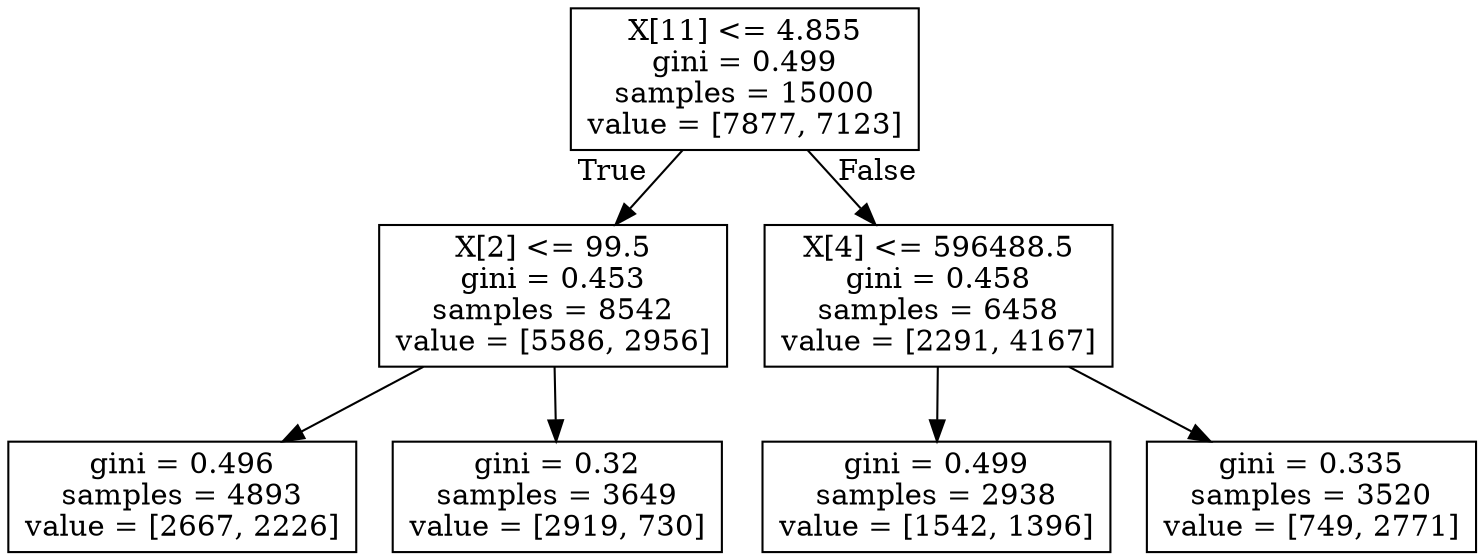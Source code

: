 digraph Tree {
node [shape=box] ;
0 [label="X[11] <= 4.855\ngini = 0.499\nsamples = 15000\nvalue = [7877, 7123]"] ;
1 [label="X[2] <= 99.5\ngini = 0.453\nsamples = 8542\nvalue = [5586, 2956]"] ;
0 -> 1 [labeldistance=2.5, labelangle=45, headlabel="True"] ;
2 [label="gini = 0.496\nsamples = 4893\nvalue = [2667, 2226]"] ;
1 -> 2 ;
3 [label="gini = 0.32\nsamples = 3649\nvalue = [2919, 730]"] ;
1 -> 3 ;
4 [label="X[4] <= 596488.5\ngini = 0.458\nsamples = 6458\nvalue = [2291, 4167]"] ;
0 -> 4 [labeldistance=2.5, labelangle=-45, headlabel="False"] ;
5 [label="gini = 0.499\nsamples = 2938\nvalue = [1542, 1396]"] ;
4 -> 5 ;
6 [label="gini = 0.335\nsamples = 3520\nvalue = [749, 2771]"] ;
4 -> 6 ;
}
